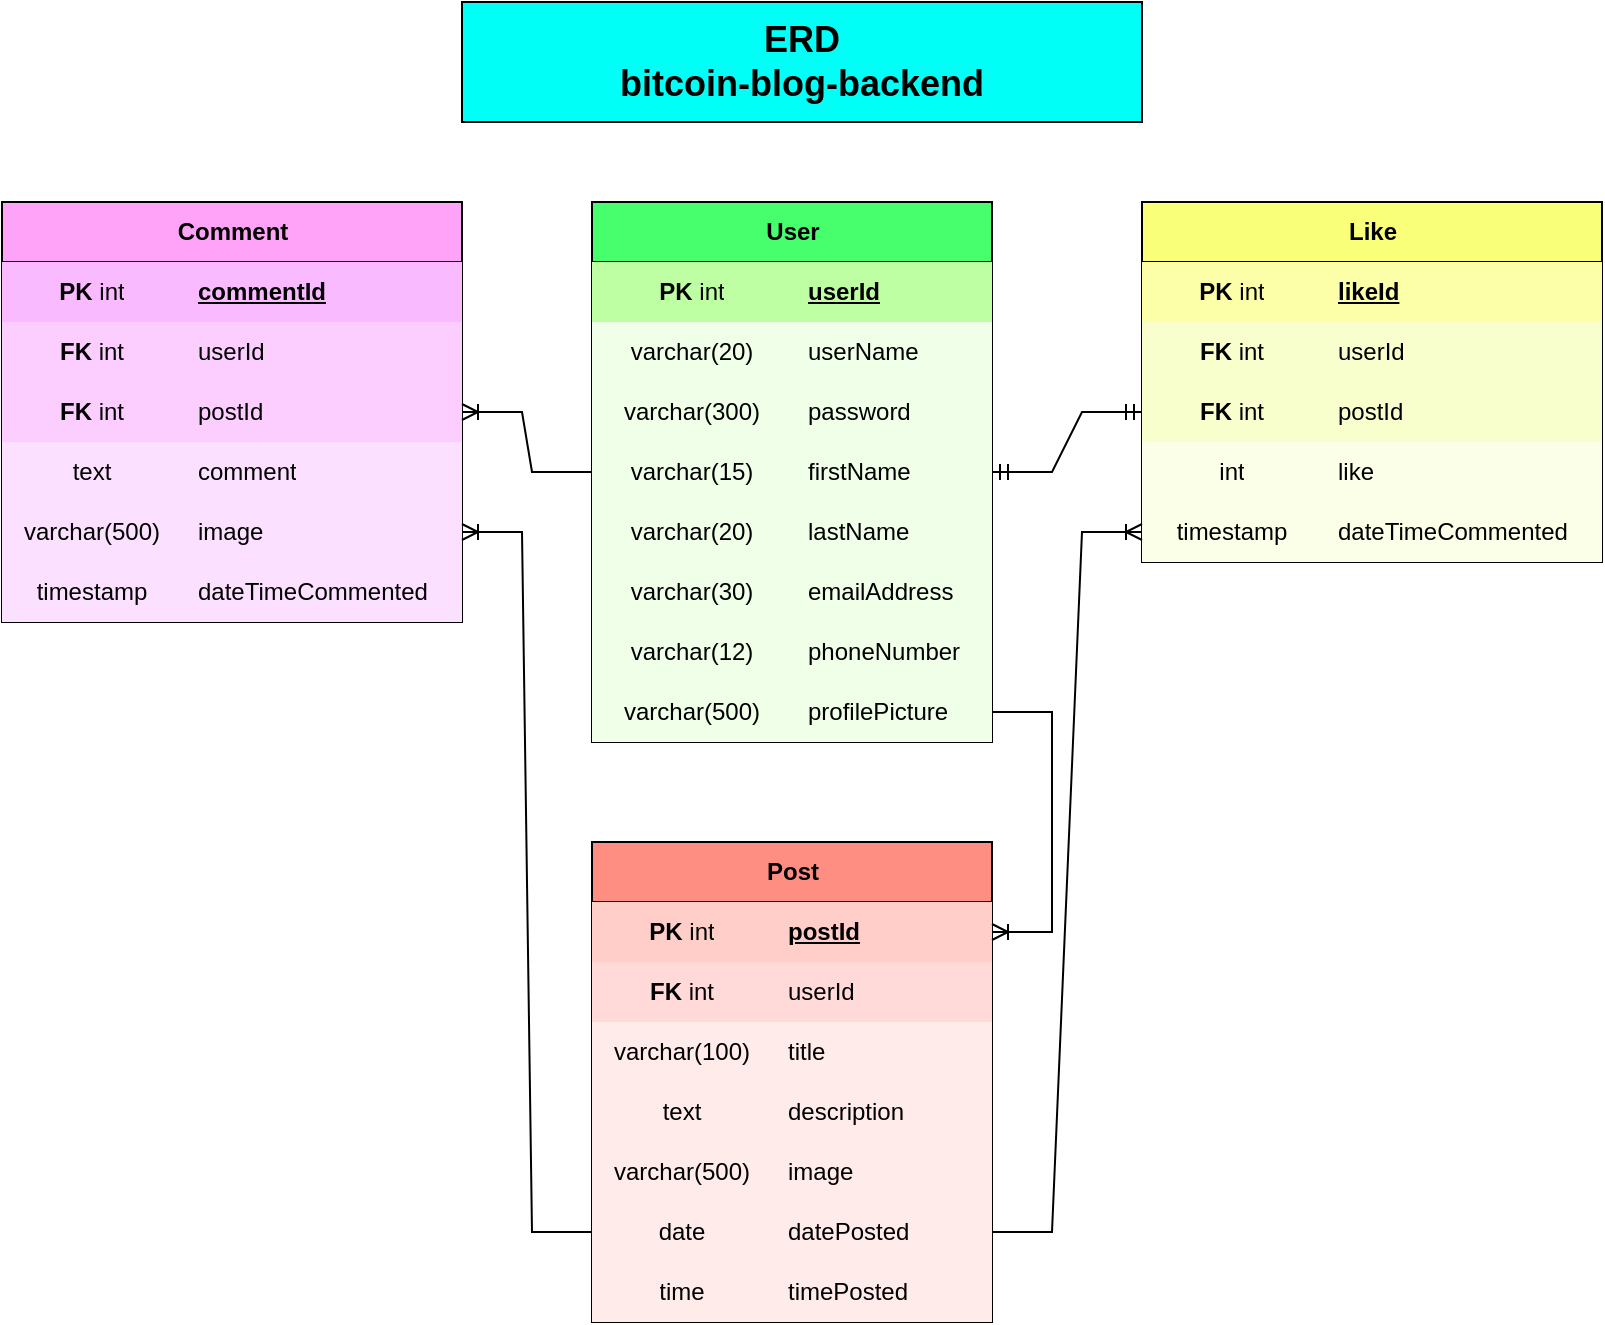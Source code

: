 <mxfile version="26.1.1">
  <diagram id="R2lEEEUBdFMjLlhIrx00" name="Page-1">
    <mxGraphModel dx="833" dy="737" grid="1" gridSize="10" guides="1" tooltips="1" connect="1" arrows="1" fold="1" page="1" pageScale="1" pageWidth="850" pageHeight="1100" math="0" shadow="0" extFonts="Permanent Marker^https://fonts.googleapis.com/css?family=Permanent+Marker">
      <root>
        <mxCell id="0" />
        <mxCell id="1" parent="0" />
        <mxCell id="0FJh0qHWnzYNmRR6BSoP-11" value="User" style="shape=table;startSize=30;container=1;collapsible=1;childLayout=tableLayout;fixedRows=1;rowLines=0;fontStyle=1;align=center;resizeLast=1;html=1;fillColor=#47FF6C;" vertex="1" parent="1">
          <mxGeometry x="320" y="130" width="200" height="270" as="geometry" />
        </mxCell>
        <mxCell id="0FJh0qHWnzYNmRR6BSoP-12" value="" style="shape=tableRow;horizontal=0;startSize=0;swimlaneHead=0;swimlaneBody=0;fillColor=none;collapsible=0;dropTarget=0;points=[[0,0.5],[1,0.5]];portConstraint=eastwest;top=0;left=0;right=0;bottom=1;" vertex="1" parent="0FJh0qHWnzYNmRR6BSoP-11">
          <mxGeometry y="30" width="200" height="30" as="geometry" />
        </mxCell>
        <mxCell id="0FJh0qHWnzYNmRR6BSoP-13" value="PK &lt;span style=&quot;font-weight: normal;&quot;&gt;int&lt;/span&gt;" style="shape=partialRectangle;connectable=0;fillColor=#BEFFA3;top=0;left=0;bottom=0;right=0;fontStyle=1;overflow=hidden;whiteSpace=wrap;html=1;" vertex="1" parent="0FJh0qHWnzYNmRR6BSoP-12">
          <mxGeometry width="100" height="30" as="geometry">
            <mxRectangle width="100" height="30" as="alternateBounds" />
          </mxGeometry>
        </mxCell>
        <mxCell id="0FJh0qHWnzYNmRR6BSoP-14" value="userId" style="shape=partialRectangle;connectable=0;fillColor=#BEFFA3;top=0;left=0;bottom=0;right=0;align=left;spacingLeft=6;fontStyle=5;overflow=hidden;whiteSpace=wrap;html=1;" vertex="1" parent="0FJh0qHWnzYNmRR6BSoP-12">
          <mxGeometry x="100" width="100" height="30" as="geometry">
            <mxRectangle width="100" height="30" as="alternateBounds" />
          </mxGeometry>
        </mxCell>
        <mxCell id="0FJh0qHWnzYNmRR6BSoP-15" value="" style="shape=tableRow;horizontal=0;startSize=0;swimlaneHead=0;swimlaneBody=0;fillColor=none;collapsible=0;dropTarget=0;points=[[0,0.5],[1,0.5]];portConstraint=eastwest;top=0;left=0;right=0;bottom=0;" vertex="1" parent="0FJh0qHWnzYNmRR6BSoP-11">
          <mxGeometry y="60" width="200" height="30" as="geometry" />
        </mxCell>
        <mxCell id="0FJh0qHWnzYNmRR6BSoP-16" value="varchar(20)" style="shape=partialRectangle;connectable=0;fillColor=#F0FFE8;top=0;left=0;bottom=0;right=0;editable=1;overflow=hidden;whiteSpace=wrap;html=1;" vertex="1" parent="0FJh0qHWnzYNmRR6BSoP-15">
          <mxGeometry width="100" height="30" as="geometry">
            <mxRectangle width="100" height="30" as="alternateBounds" />
          </mxGeometry>
        </mxCell>
        <mxCell id="0FJh0qHWnzYNmRR6BSoP-17" value="userName" style="shape=partialRectangle;connectable=0;fillColor=#F0FFE8;top=0;left=0;bottom=0;right=0;align=left;spacingLeft=6;overflow=hidden;whiteSpace=wrap;html=1;" vertex="1" parent="0FJh0qHWnzYNmRR6BSoP-15">
          <mxGeometry x="100" width="100" height="30" as="geometry">
            <mxRectangle width="100" height="30" as="alternateBounds" />
          </mxGeometry>
        </mxCell>
        <mxCell id="0FJh0qHWnzYNmRR6BSoP-18" value="" style="shape=tableRow;horizontal=0;startSize=0;swimlaneHead=0;swimlaneBody=0;fillColor=none;collapsible=0;dropTarget=0;points=[[0,0.5],[1,0.5]];portConstraint=eastwest;top=0;left=0;right=0;bottom=0;" vertex="1" parent="0FJh0qHWnzYNmRR6BSoP-11">
          <mxGeometry y="90" width="200" height="30" as="geometry" />
        </mxCell>
        <mxCell id="0FJh0qHWnzYNmRR6BSoP-19" value="varchar(300)" style="shape=partialRectangle;connectable=0;fillColor=#F0FFE8;top=0;left=0;bottom=0;right=0;editable=1;overflow=hidden;whiteSpace=wrap;html=1;" vertex="1" parent="0FJh0qHWnzYNmRR6BSoP-18">
          <mxGeometry width="100" height="30" as="geometry">
            <mxRectangle width="100" height="30" as="alternateBounds" />
          </mxGeometry>
        </mxCell>
        <mxCell id="0FJh0qHWnzYNmRR6BSoP-20" value="password" style="shape=partialRectangle;connectable=0;fillColor=#F0FFE8;top=0;left=0;bottom=0;right=0;align=left;spacingLeft=6;overflow=hidden;whiteSpace=wrap;html=1;" vertex="1" parent="0FJh0qHWnzYNmRR6BSoP-18">
          <mxGeometry x="100" width="100" height="30" as="geometry">
            <mxRectangle width="100" height="30" as="alternateBounds" />
          </mxGeometry>
        </mxCell>
        <mxCell id="0FJh0qHWnzYNmRR6BSoP-21" value="" style="shape=tableRow;horizontal=0;startSize=0;swimlaneHead=0;swimlaneBody=0;fillColor=none;collapsible=0;dropTarget=0;points=[[0,0.5],[1,0.5]];portConstraint=eastwest;top=0;left=0;right=0;bottom=0;" vertex="1" parent="0FJh0qHWnzYNmRR6BSoP-11">
          <mxGeometry y="120" width="200" height="30" as="geometry" />
        </mxCell>
        <mxCell id="0FJh0qHWnzYNmRR6BSoP-22" value="varchar(15)" style="shape=partialRectangle;connectable=0;fillColor=#F0FFE8;top=0;left=0;bottom=0;right=0;editable=1;overflow=hidden;whiteSpace=wrap;html=1;" vertex="1" parent="0FJh0qHWnzYNmRR6BSoP-21">
          <mxGeometry width="100" height="30" as="geometry">
            <mxRectangle width="100" height="30" as="alternateBounds" />
          </mxGeometry>
        </mxCell>
        <mxCell id="0FJh0qHWnzYNmRR6BSoP-23" value="firstName" style="shape=partialRectangle;connectable=0;fillColor=#F0FFE8;top=0;left=0;bottom=0;right=0;align=left;spacingLeft=6;overflow=hidden;whiteSpace=wrap;html=1;" vertex="1" parent="0FJh0qHWnzYNmRR6BSoP-21">
          <mxGeometry x="100" width="100" height="30" as="geometry">
            <mxRectangle width="100" height="30" as="alternateBounds" />
          </mxGeometry>
        </mxCell>
        <mxCell id="0FJh0qHWnzYNmRR6BSoP-25" value="" style="shape=tableRow;horizontal=0;startSize=0;swimlaneHead=0;swimlaneBody=0;fillColor=none;collapsible=0;dropTarget=0;points=[[0,0.5],[1,0.5]];portConstraint=eastwest;top=0;left=0;right=0;bottom=0;" vertex="1" parent="0FJh0qHWnzYNmRR6BSoP-11">
          <mxGeometry y="150" width="200" height="30" as="geometry" />
        </mxCell>
        <mxCell id="0FJh0qHWnzYNmRR6BSoP-26" value="varchar(20)" style="shape=partialRectangle;connectable=0;fillColor=#F0FFE8;top=0;left=0;bottom=0;right=0;editable=1;overflow=hidden;whiteSpace=wrap;html=1;" vertex="1" parent="0FJh0qHWnzYNmRR6BSoP-25">
          <mxGeometry width="100" height="30" as="geometry">
            <mxRectangle width="100" height="30" as="alternateBounds" />
          </mxGeometry>
        </mxCell>
        <mxCell id="0FJh0qHWnzYNmRR6BSoP-27" value="lastName" style="shape=partialRectangle;connectable=0;fillColor=#F0FFE8;top=0;left=0;bottom=0;right=0;align=left;spacingLeft=6;overflow=hidden;whiteSpace=wrap;html=1;" vertex="1" parent="0FJh0qHWnzYNmRR6BSoP-25">
          <mxGeometry x="100" width="100" height="30" as="geometry">
            <mxRectangle width="100" height="30" as="alternateBounds" />
          </mxGeometry>
        </mxCell>
        <mxCell id="0FJh0qHWnzYNmRR6BSoP-28" value="" style="shape=tableRow;horizontal=0;startSize=0;swimlaneHead=0;swimlaneBody=0;fillColor=none;collapsible=0;dropTarget=0;points=[[0,0.5],[1,0.5]];portConstraint=eastwest;top=0;left=0;right=0;bottom=0;" vertex="1" parent="0FJh0qHWnzYNmRR6BSoP-11">
          <mxGeometry y="180" width="200" height="30" as="geometry" />
        </mxCell>
        <mxCell id="0FJh0qHWnzYNmRR6BSoP-29" value="varchar(30)" style="shape=partialRectangle;connectable=0;fillColor=#F0FFE8;top=0;left=0;bottom=0;right=0;editable=1;overflow=hidden;whiteSpace=wrap;html=1;" vertex="1" parent="0FJh0qHWnzYNmRR6BSoP-28">
          <mxGeometry width="100" height="30" as="geometry">
            <mxRectangle width="100" height="30" as="alternateBounds" />
          </mxGeometry>
        </mxCell>
        <mxCell id="0FJh0qHWnzYNmRR6BSoP-30" value="emailAddress" style="shape=partialRectangle;connectable=0;fillColor=#F0FFE8;top=0;left=0;bottom=0;right=0;align=left;spacingLeft=6;overflow=hidden;whiteSpace=wrap;html=1;" vertex="1" parent="0FJh0qHWnzYNmRR6BSoP-28">
          <mxGeometry x="100" width="100" height="30" as="geometry">
            <mxRectangle width="100" height="30" as="alternateBounds" />
          </mxGeometry>
        </mxCell>
        <mxCell id="0FJh0qHWnzYNmRR6BSoP-31" value="" style="shape=tableRow;horizontal=0;startSize=0;swimlaneHead=0;swimlaneBody=0;fillColor=none;collapsible=0;dropTarget=0;points=[[0,0.5],[1,0.5]];portConstraint=eastwest;top=0;left=0;right=0;bottom=0;" vertex="1" parent="0FJh0qHWnzYNmRR6BSoP-11">
          <mxGeometry y="210" width="200" height="30" as="geometry" />
        </mxCell>
        <mxCell id="0FJh0qHWnzYNmRR6BSoP-32" value="varchar(12)" style="shape=partialRectangle;connectable=0;fillColor=#F0FFE8;top=0;left=0;bottom=0;right=0;editable=1;overflow=hidden;whiteSpace=wrap;html=1;" vertex="1" parent="0FJh0qHWnzYNmRR6BSoP-31">
          <mxGeometry width="100" height="30" as="geometry">
            <mxRectangle width="100" height="30" as="alternateBounds" />
          </mxGeometry>
        </mxCell>
        <mxCell id="0FJh0qHWnzYNmRR6BSoP-33" value="phoneNumber" style="shape=partialRectangle;connectable=0;fillColor=#F0FFE8;top=0;left=0;bottom=0;right=0;align=left;spacingLeft=6;overflow=hidden;whiteSpace=wrap;html=1;" vertex="1" parent="0FJh0qHWnzYNmRR6BSoP-31">
          <mxGeometry x="100" width="100" height="30" as="geometry">
            <mxRectangle width="100" height="30" as="alternateBounds" />
          </mxGeometry>
        </mxCell>
        <mxCell id="0FJh0qHWnzYNmRR6BSoP-34" value="" style="shape=tableRow;horizontal=0;startSize=0;swimlaneHead=0;swimlaneBody=0;fillColor=none;collapsible=0;dropTarget=0;points=[[0,0.5],[1,0.5]];portConstraint=eastwest;top=0;left=0;right=0;bottom=0;" vertex="1" parent="0FJh0qHWnzYNmRR6BSoP-11">
          <mxGeometry y="240" width="200" height="30" as="geometry" />
        </mxCell>
        <mxCell id="0FJh0qHWnzYNmRR6BSoP-35" value="varchar(500)" style="shape=partialRectangle;connectable=0;fillColor=#F0FFE8;top=0;left=0;bottom=0;right=0;editable=1;overflow=hidden;whiteSpace=wrap;html=1;" vertex="1" parent="0FJh0qHWnzYNmRR6BSoP-34">
          <mxGeometry width="100" height="30" as="geometry">
            <mxRectangle width="100" height="30" as="alternateBounds" />
          </mxGeometry>
        </mxCell>
        <mxCell id="0FJh0qHWnzYNmRR6BSoP-36" value="profilePicture" style="shape=partialRectangle;connectable=0;fillColor=#F0FFE8;top=0;left=0;bottom=0;right=0;align=left;spacingLeft=6;overflow=hidden;whiteSpace=wrap;html=1;" vertex="1" parent="0FJh0qHWnzYNmRR6BSoP-34">
          <mxGeometry x="100" width="100" height="30" as="geometry">
            <mxRectangle width="100" height="30" as="alternateBounds" />
          </mxGeometry>
        </mxCell>
        <mxCell id="0FJh0qHWnzYNmRR6BSoP-37" value="Post" style="shape=table;startSize=30;container=1;collapsible=1;childLayout=tableLayout;fixedRows=1;rowLines=0;fontStyle=1;align=center;resizeLast=1;html=1;fillColor=#FF8E82;" vertex="1" parent="1">
          <mxGeometry x="320" y="450" width="200" height="240" as="geometry" />
        </mxCell>
        <mxCell id="0FJh0qHWnzYNmRR6BSoP-38" value="" style="shape=tableRow;horizontal=0;startSize=0;swimlaneHead=0;swimlaneBody=0;fillColor=none;collapsible=0;dropTarget=0;points=[[0,0.5],[1,0.5]];portConstraint=eastwest;top=0;left=0;right=0;bottom=1;" vertex="1" parent="0FJh0qHWnzYNmRR6BSoP-37">
          <mxGeometry y="30" width="200" height="30" as="geometry" />
        </mxCell>
        <mxCell id="0FJh0qHWnzYNmRR6BSoP-39" value="PK &lt;span style=&quot;font-weight: normal;&quot;&gt;int&lt;/span&gt;" style="shape=partialRectangle;connectable=0;fillColor=#FFCEC9;top=0;left=0;bottom=0;right=0;fontStyle=1;overflow=hidden;whiteSpace=wrap;html=1;" vertex="1" parent="0FJh0qHWnzYNmRR6BSoP-38">
          <mxGeometry width="90" height="30" as="geometry">
            <mxRectangle width="90" height="30" as="alternateBounds" />
          </mxGeometry>
        </mxCell>
        <mxCell id="0FJh0qHWnzYNmRR6BSoP-40" value="postId" style="shape=partialRectangle;connectable=0;fillColor=#FFCEC9;top=0;left=0;bottom=0;right=0;align=left;spacingLeft=6;fontStyle=5;overflow=hidden;whiteSpace=wrap;html=1;" vertex="1" parent="0FJh0qHWnzYNmRR6BSoP-38">
          <mxGeometry x="90" width="110" height="30" as="geometry">
            <mxRectangle width="110" height="30" as="alternateBounds" />
          </mxGeometry>
        </mxCell>
        <mxCell id="0FJh0qHWnzYNmRR6BSoP-41" value="" style="shape=tableRow;horizontal=0;startSize=0;swimlaneHead=0;swimlaneBody=0;fillColor=none;collapsible=0;dropTarget=0;points=[[0,0.5],[1,0.5]];portConstraint=eastwest;top=0;left=0;right=0;bottom=0;" vertex="1" parent="0FJh0qHWnzYNmRR6BSoP-37">
          <mxGeometry y="60" width="200" height="30" as="geometry" />
        </mxCell>
        <mxCell id="0FJh0qHWnzYNmRR6BSoP-42" value="&lt;b&gt;FK&lt;/b&gt; int" style="shape=partialRectangle;connectable=0;fillColor=#FFDAD8;top=0;left=0;bottom=0;right=0;editable=1;overflow=hidden;whiteSpace=wrap;html=1;" vertex="1" parent="0FJh0qHWnzYNmRR6BSoP-41">
          <mxGeometry width="90" height="30" as="geometry">
            <mxRectangle width="90" height="30" as="alternateBounds" />
          </mxGeometry>
        </mxCell>
        <mxCell id="0FJh0qHWnzYNmRR6BSoP-43" value="userId" style="shape=partialRectangle;connectable=0;fillColor=#FFDAD8;top=0;left=0;bottom=0;right=0;align=left;spacingLeft=6;overflow=hidden;whiteSpace=wrap;html=1;" vertex="1" parent="0FJh0qHWnzYNmRR6BSoP-41">
          <mxGeometry x="90" width="110" height="30" as="geometry">
            <mxRectangle width="110" height="30" as="alternateBounds" />
          </mxGeometry>
        </mxCell>
        <mxCell id="0FJh0qHWnzYNmRR6BSoP-44" value="" style="shape=tableRow;horizontal=0;startSize=0;swimlaneHead=0;swimlaneBody=0;fillColor=none;collapsible=0;dropTarget=0;points=[[0,0.5],[1,0.5]];portConstraint=eastwest;top=0;left=0;right=0;bottom=0;" vertex="1" parent="0FJh0qHWnzYNmRR6BSoP-37">
          <mxGeometry y="90" width="200" height="30" as="geometry" />
        </mxCell>
        <mxCell id="0FJh0qHWnzYNmRR6BSoP-45" value="varchar(100)" style="shape=partialRectangle;connectable=0;fillColor=#FFEBEA;top=0;left=0;bottom=0;right=0;editable=1;overflow=hidden;whiteSpace=wrap;html=1;" vertex="1" parent="0FJh0qHWnzYNmRR6BSoP-44">
          <mxGeometry width="90" height="30" as="geometry">
            <mxRectangle width="90" height="30" as="alternateBounds" />
          </mxGeometry>
        </mxCell>
        <mxCell id="0FJh0qHWnzYNmRR6BSoP-46" value="title" style="shape=partialRectangle;connectable=0;fillColor=#FFEBEA;top=0;left=0;bottom=0;right=0;align=left;spacingLeft=6;overflow=hidden;whiteSpace=wrap;html=1;" vertex="1" parent="0FJh0qHWnzYNmRR6BSoP-44">
          <mxGeometry x="90" width="110" height="30" as="geometry">
            <mxRectangle width="110" height="30" as="alternateBounds" />
          </mxGeometry>
        </mxCell>
        <mxCell id="0FJh0qHWnzYNmRR6BSoP-47" value="" style="shape=tableRow;horizontal=0;startSize=0;swimlaneHead=0;swimlaneBody=0;fillColor=none;collapsible=0;dropTarget=0;points=[[0,0.5],[1,0.5]];portConstraint=eastwest;top=0;left=0;right=0;bottom=0;" vertex="1" parent="0FJh0qHWnzYNmRR6BSoP-37">
          <mxGeometry y="120" width="200" height="30" as="geometry" />
        </mxCell>
        <mxCell id="0FJh0qHWnzYNmRR6BSoP-48" value="text" style="shape=partialRectangle;connectable=0;fillColor=#FFEBEA;top=0;left=0;bottom=0;right=0;editable=1;overflow=hidden;whiteSpace=wrap;html=1;" vertex="1" parent="0FJh0qHWnzYNmRR6BSoP-47">
          <mxGeometry width="90" height="30" as="geometry">
            <mxRectangle width="90" height="30" as="alternateBounds" />
          </mxGeometry>
        </mxCell>
        <mxCell id="0FJh0qHWnzYNmRR6BSoP-49" value="description" style="shape=partialRectangle;connectable=0;fillColor=#FFEBEA;top=0;left=0;bottom=0;right=0;align=left;spacingLeft=6;overflow=hidden;whiteSpace=wrap;html=1;" vertex="1" parent="0FJh0qHWnzYNmRR6BSoP-47">
          <mxGeometry x="90" width="110" height="30" as="geometry">
            <mxRectangle width="110" height="30" as="alternateBounds" />
          </mxGeometry>
        </mxCell>
        <mxCell id="0FJh0qHWnzYNmRR6BSoP-50" value="" style="shape=tableRow;horizontal=0;startSize=0;swimlaneHead=0;swimlaneBody=0;fillColor=none;collapsible=0;dropTarget=0;points=[[0,0.5],[1,0.5]];portConstraint=eastwest;top=0;left=0;right=0;bottom=0;" vertex="1" parent="0FJh0qHWnzYNmRR6BSoP-37">
          <mxGeometry y="150" width="200" height="30" as="geometry" />
        </mxCell>
        <mxCell id="0FJh0qHWnzYNmRR6BSoP-51" value="varchar(500)" style="shape=partialRectangle;connectable=0;fillColor=#FFEBEA;top=0;left=0;bottom=0;right=0;editable=1;overflow=hidden;whiteSpace=wrap;html=1;" vertex="1" parent="0FJh0qHWnzYNmRR6BSoP-50">
          <mxGeometry width="90" height="30" as="geometry">
            <mxRectangle width="90" height="30" as="alternateBounds" />
          </mxGeometry>
        </mxCell>
        <mxCell id="0FJh0qHWnzYNmRR6BSoP-52" value="image" style="shape=partialRectangle;connectable=0;fillColor=#FFEBEA;top=0;left=0;bottom=0;right=0;align=left;spacingLeft=6;overflow=hidden;whiteSpace=wrap;html=1;" vertex="1" parent="0FJh0qHWnzYNmRR6BSoP-50">
          <mxGeometry x="90" width="110" height="30" as="geometry">
            <mxRectangle width="110" height="30" as="alternateBounds" />
          </mxGeometry>
        </mxCell>
        <mxCell id="0FJh0qHWnzYNmRR6BSoP-53" value="" style="shape=tableRow;horizontal=0;startSize=0;swimlaneHead=0;swimlaneBody=0;fillColor=none;collapsible=0;dropTarget=0;points=[[0,0.5],[1,0.5]];portConstraint=eastwest;top=0;left=0;right=0;bottom=0;" vertex="1" parent="0FJh0qHWnzYNmRR6BSoP-37">
          <mxGeometry y="180" width="200" height="30" as="geometry" />
        </mxCell>
        <mxCell id="0FJh0qHWnzYNmRR6BSoP-54" value="date" style="shape=partialRectangle;connectable=0;fillColor=#FFEBEA;top=0;left=0;bottom=0;right=0;editable=1;overflow=hidden;whiteSpace=wrap;html=1;" vertex="1" parent="0FJh0qHWnzYNmRR6BSoP-53">
          <mxGeometry width="90" height="30" as="geometry">
            <mxRectangle width="90" height="30" as="alternateBounds" />
          </mxGeometry>
        </mxCell>
        <mxCell id="0FJh0qHWnzYNmRR6BSoP-55" value="datePosted" style="shape=partialRectangle;connectable=0;fillColor=#FFEBEA;top=0;left=0;bottom=0;right=0;align=left;spacingLeft=6;overflow=hidden;whiteSpace=wrap;html=1;" vertex="1" parent="0FJh0qHWnzYNmRR6BSoP-53">
          <mxGeometry x="90" width="110" height="30" as="geometry">
            <mxRectangle width="110" height="30" as="alternateBounds" />
          </mxGeometry>
        </mxCell>
        <mxCell id="0FJh0qHWnzYNmRR6BSoP-56" value="" style="shape=tableRow;horizontal=0;startSize=0;swimlaneHead=0;swimlaneBody=0;fillColor=none;collapsible=0;dropTarget=0;points=[[0,0.5],[1,0.5]];portConstraint=eastwest;top=0;left=0;right=0;bottom=0;" vertex="1" parent="0FJh0qHWnzYNmRR6BSoP-37">
          <mxGeometry y="210" width="200" height="30" as="geometry" />
        </mxCell>
        <mxCell id="0FJh0qHWnzYNmRR6BSoP-57" value="time" style="shape=partialRectangle;connectable=0;fillColor=#FFEBEA;top=0;left=0;bottom=0;right=0;editable=1;overflow=hidden;whiteSpace=wrap;html=1;" vertex="1" parent="0FJh0qHWnzYNmRR6BSoP-56">
          <mxGeometry width="90" height="30" as="geometry">
            <mxRectangle width="90" height="30" as="alternateBounds" />
          </mxGeometry>
        </mxCell>
        <mxCell id="0FJh0qHWnzYNmRR6BSoP-58" value="timePosted" style="shape=partialRectangle;connectable=0;fillColor=#FFEBEA;top=0;left=0;bottom=0;right=0;align=left;spacingLeft=6;overflow=hidden;whiteSpace=wrap;html=1;" vertex="1" parent="0FJh0qHWnzYNmRR6BSoP-56">
          <mxGeometry x="90" width="110" height="30" as="geometry">
            <mxRectangle width="110" height="30" as="alternateBounds" />
          </mxGeometry>
        </mxCell>
        <mxCell id="0FJh0qHWnzYNmRR6BSoP-62" value="Comment" style="shape=table;startSize=30;container=1;collapsible=1;childLayout=tableLayout;fixedRows=1;rowLines=0;fontStyle=1;align=center;resizeLast=1;html=1;fillColor=#FFA3F8;" vertex="1" parent="1">
          <mxGeometry x="25" y="130" width="230" height="210" as="geometry" />
        </mxCell>
        <mxCell id="0FJh0qHWnzYNmRR6BSoP-63" value="" style="shape=tableRow;horizontal=0;startSize=0;swimlaneHead=0;swimlaneBody=0;fillColor=none;collapsible=0;dropTarget=0;points=[[0,0.5],[1,0.5]];portConstraint=eastwest;top=0;left=0;right=0;bottom=1;" vertex="1" parent="0FJh0qHWnzYNmRR6BSoP-62">
          <mxGeometry y="30" width="230" height="30" as="geometry" />
        </mxCell>
        <mxCell id="0FJh0qHWnzYNmRR6BSoP-64" value="PK &lt;span style=&quot;font-weight: normal;&quot;&gt;int&lt;/span&gt;" style="shape=partialRectangle;connectable=0;fillColor=#FABAFF;top=0;left=0;bottom=0;right=0;fontStyle=1;overflow=hidden;whiteSpace=wrap;html=1;" vertex="1" parent="0FJh0qHWnzYNmRR6BSoP-63">
          <mxGeometry width="90" height="30" as="geometry">
            <mxRectangle width="90" height="30" as="alternateBounds" />
          </mxGeometry>
        </mxCell>
        <mxCell id="0FJh0qHWnzYNmRR6BSoP-65" value="commentId" style="shape=partialRectangle;connectable=0;fillColor=#FABAFF;top=0;left=0;bottom=0;right=0;align=left;spacingLeft=6;fontStyle=5;overflow=hidden;whiteSpace=wrap;html=1;" vertex="1" parent="0FJh0qHWnzYNmRR6BSoP-63">
          <mxGeometry x="90" width="140" height="30" as="geometry">
            <mxRectangle width="140" height="30" as="alternateBounds" />
          </mxGeometry>
        </mxCell>
        <mxCell id="0FJh0qHWnzYNmRR6BSoP-66" value="" style="shape=tableRow;horizontal=0;startSize=0;swimlaneHead=0;swimlaneBody=0;fillColor=none;collapsible=0;dropTarget=0;points=[[0,0.5],[1,0.5]];portConstraint=eastwest;top=0;left=0;right=0;bottom=0;" vertex="1" parent="0FJh0qHWnzYNmRR6BSoP-62">
          <mxGeometry y="60" width="230" height="30" as="geometry" />
        </mxCell>
        <mxCell id="0FJh0qHWnzYNmRR6BSoP-67" value="&lt;b&gt;FK&lt;/b&gt; int" style="shape=partialRectangle;connectable=0;fillColor=#FBCEFF;top=0;left=0;bottom=0;right=0;editable=1;overflow=hidden;whiteSpace=wrap;html=1;" vertex="1" parent="0FJh0qHWnzYNmRR6BSoP-66">
          <mxGeometry width="90" height="30" as="geometry">
            <mxRectangle width="90" height="30" as="alternateBounds" />
          </mxGeometry>
        </mxCell>
        <mxCell id="0FJh0qHWnzYNmRR6BSoP-68" value="userId" style="shape=partialRectangle;connectable=0;fillColor=#FBCEFF;top=0;left=0;bottom=0;right=0;align=left;spacingLeft=6;overflow=hidden;whiteSpace=wrap;html=1;" vertex="1" parent="0FJh0qHWnzYNmRR6BSoP-66">
          <mxGeometry x="90" width="140" height="30" as="geometry">
            <mxRectangle width="140" height="30" as="alternateBounds" />
          </mxGeometry>
        </mxCell>
        <mxCell id="0FJh0qHWnzYNmRR6BSoP-69" value="" style="shape=tableRow;horizontal=0;startSize=0;swimlaneHead=0;swimlaneBody=0;fillColor=none;collapsible=0;dropTarget=0;points=[[0,0.5],[1,0.5]];portConstraint=eastwest;top=0;left=0;right=0;bottom=0;" vertex="1" parent="0FJh0qHWnzYNmRR6BSoP-62">
          <mxGeometry y="90" width="230" height="30" as="geometry" />
        </mxCell>
        <mxCell id="0FJh0qHWnzYNmRR6BSoP-70" value="&lt;b&gt;FK&lt;/b&gt; int" style="shape=partialRectangle;connectable=0;fillColor=#FBCEFF;top=0;left=0;bottom=0;right=0;editable=1;overflow=hidden;whiteSpace=wrap;html=1;" vertex="1" parent="0FJh0qHWnzYNmRR6BSoP-69">
          <mxGeometry width="90" height="30" as="geometry">
            <mxRectangle width="90" height="30" as="alternateBounds" />
          </mxGeometry>
        </mxCell>
        <mxCell id="0FJh0qHWnzYNmRR6BSoP-71" value="postId" style="shape=partialRectangle;connectable=0;fillColor=#FBCEFF;top=0;left=0;bottom=0;right=0;align=left;spacingLeft=6;overflow=hidden;whiteSpace=wrap;html=1;" vertex="1" parent="0FJh0qHWnzYNmRR6BSoP-69">
          <mxGeometry x="90" width="140" height="30" as="geometry">
            <mxRectangle width="140" height="30" as="alternateBounds" />
          </mxGeometry>
        </mxCell>
        <mxCell id="0FJh0qHWnzYNmRR6BSoP-72" value="" style="shape=tableRow;horizontal=0;startSize=0;swimlaneHead=0;swimlaneBody=0;fillColor=none;collapsible=0;dropTarget=0;points=[[0,0.5],[1,0.5]];portConstraint=eastwest;top=0;left=0;right=0;bottom=0;" vertex="1" parent="0FJh0qHWnzYNmRR6BSoP-62">
          <mxGeometry y="120" width="230" height="30" as="geometry" />
        </mxCell>
        <mxCell id="0FJh0qHWnzYNmRR6BSoP-73" value="text" style="shape=partialRectangle;connectable=0;fillColor=#FCE0FF;top=0;left=0;bottom=0;right=0;editable=1;overflow=hidden;whiteSpace=wrap;html=1;" vertex="1" parent="0FJh0qHWnzYNmRR6BSoP-72">
          <mxGeometry width="90" height="30" as="geometry">
            <mxRectangle width="90" height="30" as="alternateBounds" />
          </mxGeometry>
        </mxCell>
        <mxCell id="0FJh0qHWnzYNmRR6BSoP-74" value="comment" style="shape=partialRectangle;connectable=0;fillColor=#FCE0FF;top=0;left=0;bottom=0;right=0;align=left;spacingLeft=6;overflow=hidden;whiteSpace=wrap;html=1;" vertex="1" parent="0FJh0qHWnzYNmRR6BSoP-72">
          <mxGeometry x="90" width="140" height="30" as="geometry">
            <mxRectangle width="140" height="30" as="alternateBounds" />
          </mxGeometry>
        </mxCell>
        <mxCell id="0FJh0qHWnzYNmRR6BSoP-75" value="" style="shape=tableRow;horizontal=0;startSize=0;swimlaneHead=0;swimlaneBody=0;fillColor=none;collapsible=0;dropTarget=0;points=[[0,0.5],[1,0.5]];portConstraint=eastwest;top=0;left=0;right=0;bottom=0;" vertex="1" parent="0FJh0qHWnzYNmRR6BSoP-62">
          <mxGeometry y="150" width="230" height="30" as="geometry" />
        </mxCell>
        <mxCell id="0FJh0qHWnzYNmRR6BSoP-76" value="varchar(500)" style="shape=partialRectangle;connectable=0;fillColor=#FCE0FF;top=0;left=0;bottom=0;right=0;editable=1;overflow=hidden;whiteSpace=wrap;html=1;" vertex="1" parent="0FJh0qHWnzYNmRR6BSoP-75">
          <mxGeometry width="90" height="30" as="geometry">
            <mxRectangle width="90" height="30" as="alternateBounds" />
          </mxGeometry>
        </mxCell>
        <mxCell id="0FJh0qHWnzYNmRR6BSoP-77" value="image" style="shape=partialRectangle;connectable=0;fillColor=#FCE0FF;top=0;left=0;bottom=0;right=0;align=left;spacingLeft=6;overflow=hidden;whiteSpace=wrap;html=1;" vertex="1" parent="0FJh0qHWnzYNmRR6BSoP-75">
          <mxGeometry x="90" width="140" height="30" as="geometry">
            <mxRectangle width="140" height="30" as="alternateBounds" />
          </mxGeometry>
        </mxCell>
        <mxCell id="0FJh0qHWnzYNmRR6BSoP-78" value="" style="shape=tableRow;horizontal=0;startSize=0;swimlaneHead=0;swimlaneBody=0;fillColor=none;collapsible=0;dropTarget=0;points=[[0,0.5],[1,0.5]];portConstraint=eastwest;top=0;left=0;right=0;bottom=0;" vertex="1" parent="0FJh0qHWnzYNmRR6BSoP-62">
          <mxGeometry y="180" width="230" height="30" as="geometry" />
        </mxCell>
        <mxCell id="0FJh0qHWnzYNmRR6BSoP-79" value="timestamp" style="shape=partialRectangle;connectable=0;fillColor=#FCE0FF;top=0;left=0;bottom=0;right=0;editable=1;overflow=hidden;whiteSpace=wrap;html=1;" vertex="1" parent="0FJh0qHWnzYNmRR6BSoP-78">
          <mxGeometry width="90" height="30" as="geometry">
            <mxRectangle width="90" height="30" as="alternateBounds" />
          </mxGeometry>
        </mxCell>
        <mxCell id="0FJh0qHWnzYNmRR6BSoP-80" value="dateTimeCommented" style="shape=partialRectangle;connectable=0;fillColor=#FCE0FF;top=0;left=0;bottom=0;right=0;align=left;spacingLeft=6;overflow=hidden;whiteSpace=wrap;html=1;" vertex="1" parent="0FJh0qHWnzYNmRR6BSoP-78">
          <mxGeometry x="90" width="140" height="30" as="geometry">
            <mxRectangle width="140" height="30" as="alternateBounds" />
          </mxGeometry>
        </mxCell>
        <mxCell id="0FJh0qHWnzYNmRR6BSoP-84" value="Like" style="shape=table;startSize=30;container=1;collapsible=1;childLayout=tableLayout;fixedRows=1;rowLines=0;fontStyle=1;align=center;resizeLast=1;html=1;fillColor=#FAFF7A;" vertex="1" parent="1">
          <mxGeometry x="595" y="130" width="230" height="180" as="geometry" />
        </mxCell>
        <mxCell id="0FJh0qHWnzYNmRR6BSoP-85" value="" style="shape=tableRow;horizontal=0;startSize=0;swimlaneHead=0;swimlaneBody=0;fillColor=none;collapsible=0;dropTarget=0;points=[[0,0.5],[1,0.5]];portConstraint=eastwest;top=0;left=0;right=0;bottom=1;" vertex="1" parent="0FJh0qHWnzYNmRR6BSoP-84">
          <mxGeometry y="30" width="230" height="30" as="geometry" />
        </mxCell>
        <mxCell id="0FJh0qHWnzYNmRR6BSoP-86" value="PK &lt;span style=&quot;font-weight: normal;&quot;&gt;int&lt;/span&gt;" style="shape=partialRectangle;connectable=0;fillColor=#FCFFA8;top=0;left=0;bottom=0;right=0;fontStyle=1;overflow=hidden;whiteSpace=wrap;html=1;" vertex="1" parent="0FJh0qHWnzYNmRR6BSoP-85">
          <mxGeometry width="90" height="30" as="geometry">
            <mxRectangle width="90" height="30" as="alternateBounds" />
          </mxGeometry>
        </mxCell>
        <mxCell id="0FJh0qHWnzYNmRR6BSoP-87" value="likeId" style="shape=partialRectangle;connectable=0;fillColor=#FCFFA8;top=0;left=0;bottom=0;right=0;align=left;spacingLeft=6;fontStyle=5;overflow=hidden;whiteSpace=wrap;html=1;" vertex="1" parent="0FJh0qHWnzYNmRR6BSoP-85">
          <mxGeometry x="90" width="140" height="30" as="geometry">
            <mxRectangle width="140" height="30" as="alternateBounds" />
          </mxGeometry>
        </mxCell>
        <mxCell id="0FJh0qHWnzYNmRR6BSoP-88" value="" style="shape=tableRow;horizontal=0;startSize=0;swimlaneHead=0;swimlaneBody=0;fillColor=none;collapsible=0;dropTarget=0;points=[[0,0.5],[1,0.5]];portConstraint=eastwest;top=0;left=0;right=0;bottom=0;" vertex="1" parent="0FJh0qHWnzYNmRR6BSoP-84">
          <mxGeometry y="60" width="230" height="30" as="geometry" />
        </mxCell>
        <mxCell id="0FJh0qHWnzYNmRR6BSoP-89" value="&lt;b&gt;FK&lt;/b&gt; int" style="shape=partialRectangle;connectable=0;fillColor=#F8FFCC;top=0;left=0;bottom=0;right=0;editable=1;overflow=hidden;whiteSpace=wrap;html=1;" vertex="1" parent="0FJh0qHWnzYNmRR6BSoP-88">
          <mxGeometry width="90" height="30" as="geometry">
            <mxRectangle width="90" height="30" as="alternateBounds" />
          </mxGeometry>
        </mxCell>
        <mxCell id="0FJh0qHWnzYNmRR6BSoP-90" value="userId" style="shape=partialRectangle;connectable=0;fillColor=#F8FFCC;top=0;left=0;bottom=0;right=0;align=left;spacingLeft=6;overflow=hidden;whiteSpace=wrap;html=1;" vertex="1" parent="0FJh0qHWnzYNmRR6BSoP-88">
          <mxGeometry x="90" width="140" height="30" as="geometry">
            <mxRectangle width="140" height="30" as="alternateBounds" />
          </mxGeometry>
        </mxCell>
        <mxCell id="0FJh0qHWnzYNmRR6BSoP-91" value="" style="shape=tableRow;horizontal=0;startSize=0;swimlaneHead=0;swimlaneBody=0;fillColor=none;collapsible=0;dropTarget=0;points=[[0,0.5],[1,0.5]];portConstraint=eastwest;top=0;left=0;right=0;bottom=0;" vertex="1" parent="0FJh0qHWnzYNmRR6BSoP-84">
          <mxGeometry y="90" width="230" height="30" as="geometry" />
        </mxCell>
        <mxCell id="0FJh0qHWnzYNmRR6BSoP-92" value="&lt;b&gt;FK&lt;/b&gt; int" style="shape=partialRectangle;connectable=0;fillColor=#F8FFCC;top=0;left=0;bottom=0;right=0;editable=1;overflow=hidden;whiteSpace=wrap;html=1;" vertex="1" parent="0FJh0qHWnzYNmRR6BSoP-91">
          <mxGeometry width="90" height="30" as="geometry">
            <mxRectangle width="90" height="30" as="alternateBounds" />
          </mxGeometry>
        </mxCell>
        <mxCell id="0FJh0qHWnzYNmRR6BSoP-93" value="postId" style="shape=partialRectangle;connectable=0;fillColor=#F8FFCC;top=0;left=0;bottom=0;right=0;align=left;spacingLeft=6;overflow=hidden;whiteSpace=wrap;html=1;" vertex="1" parent="0FJh0qHWnzYNmRR6BSoP-91">
          <mxGeometry x="90" width="140" height="30" as="geometry">
            <mxRectangle width="140" height="30" as="alternateBounds" />
          </mxGeometry>
        </mxCell>
        <mxCell id="0FJh0qHWnzYNmRR6BSoP-94" value="" style="shape=tableRow;horizontal=0;startSize=0;swimlaneHead=0;swimlaneBody=0;fillColor=none;collapsible=0;dropTarget=0;points=[[0,0.5],[1,0.5]];portConstraint=eastwest;top=0;left=0;right=0;bottom=0;" vertex="1" parent="0FJh0qHWnzYNmRR6BSoP-84">
          <mxGeometry y="120" width="230" height="30" as="geometry" />
        </mxCell>
        <mxCell id="0FJh0qHWnzYNmRR6BSoP-95" value="int" style="shape=partialRectangle;connectable=0;fillColor=#FCFFE8;top=0;left=0;bottom=0;right=0;editable=1;overflow=hidden;whiteSpace=wrap;html=1;" vertex="1" parent="0FJh0qHWnzYNmRR6BSoP-94">
          <mxGeometry width="90" height="30" as="geometry">
            <mxRectangle width="90" height="30" as="alternateBounds" />
          </mxGeometry>
        </mxCell>
        <mxCell id="0FJh0qHWnzYNmRR6BSoP-96" value="like" style="shape=partialRectangle;connectable=0;fillColor=#FCFFE8;top=0;left=0;bottom=0;right=0;align=left;spacingLeft=6;overflow=hidden;whiteSpace=wrap;html=1;" vertex="1" parent="0FJh0qHWnzYNmRR6BSoP-94">
          <mxGeometry x="90" width="140" height="30" as="geometry">
            <mxRectangle width="140" height="30" as="alternateBounds" />
          </mxGeometry>
        </mxCell>
        <mxCell id="0FJh0qHWnzYNmRR6BSoP-100" value="" style="shape=tableRow;horizontal=0;startSize=0;swimlaneHead=0;swimlaneBody=0;fillColor=none;collapsible=0;dropTarget=0;points=[[0,0.5],[1,0.5]];portConstraint=eastwest;top=0;left=0;right=0;bottom=0;" vertex="1" parent="0FJh0qHWnzYNmRR6BSoP-84">
          <mxGeometry y="150" width="230" height="30" as="geometry" />
        </mxCell>
        <mxCell id="0FJh0qHWnzYNmRR6BSoP-101" value="timestamp" style="shape=partialRectangle;connectable=0;fillColor=#FCFFE8;top=0;left=0;bottom=0;right=0;editable=1;overflow=hidden;whiteSpace=wrap;html=1;" vertex="1" parent="0FJh0qHWnzYNmRR6BSoP-100">
          <mxGeometry width="90" height="30" as="geometry">
            <mxRectangle width="90" height="30" as="alternateBounds" />
          </mxGeometry>
        </mxCell>
        <mxCell id="0FJh0qHWnzYNmRR6BSoP-102" value="dateTimeCommented" style="shape=partialRectangle;connectable=0;fillColor=#FCFFE8;top=0;left=0;bottom=0;right=0;align=left;spacingLeft=6;overflow=hidden;whiteSpace=wrap;html=1;" vertex="1" parent="0FJh0qHWnzYNmRR6BSoP-100">
          <mxGeometry x="90" width="140" height="30" as="geometry">
            <mxRectangle width="140" height="30" as="alternateBounds" />
          </mxGeometry>
        </mxCell>
        <mxCell id="0FJh0qHWnzYNmRR6BSoP-105" value="" style="edgeStyle=entityRelationEdgeStyle;fontSize=12;html=1;endArrow=ERmandOne;startArrow=ERmandOne;rounded=0;exitX=1;exitY=0.5;exitDx=0;exitDy=0;entryX=0;entryY=0.5;entryDx=0;entryDy=0;" edge="1" parent="1" source="0FJh0qHWnzYNmRR6BSoP-21" target="0FJh0qHWnzYNmRR6BSoP-91">
          <mxGeometry width="100" height="100" relative="1" as="geometry">
            <mxPoint x="550" y="190" as="sourcePoint" />
            <mxPoint x="650" y="90" as="targetPoint" />
          </mxGeometry>
        </mxCell>
        <mxCell id="0FJh0qHWnzYNmRR6BSoP-106" value="" style="edgeStyle=entityRelationEdgeStyle;fontSize=12;html=1;endArrow=ERoneToMany;rounded=0;exitX=0;exitY=0.5;exitDx=0;exitDy=0;entryX=1;entryY=0.5;entryDx=0;entryDy=0;" edge="1" parent="1" source="0FJh0qHWnzYNmRR6BSoP-21" target="0FJh0qHWnzYNmRR6BSoP-69">
          <mxGeometry width="100" height="100" relative="1" as="geometry">
            <mxPoint x="430" y="340" as="sourcePoint" />
            <mxPoint x="530" y="240" as="targetPoint" />
          </mxGeometry>
        </mxCell>
        <mxCell id="0FJh0qHWnzYNmRR6BSoP-107" value="" style="edgeStyle=entityRelationEdgeStyle;fontSize=12;html=1;endArrow=ERoneToMany;rounded=0;" edge="1" parent="1" source="0FJh0qHWnzYNmRR6BSoP-34" target="0FJh0qHWnzYNmRR6BSoP-38">
          <mxGeometry width="100" height="100" relative="1" as="geometry">
            <mxPoint x="545" y="290" as="sourcePoint" />
            <mxPoint x="550" y="340" as="targetPoint" />
            <Array as="points">
              <mxPoint x="635" y="240" />
              <mxPoint x="550" y="360" />
              <mxPoint x="560" y="350" />
              <mxPoint x="570" y="440" />
            </Array>
          </mxGeometry>
        </mxCell>
        <mxCell id="0FJh0qHWnzYNmRR6BSoP-108" value="" style="edgeStyle=entityRelationEdgeStyle;fontSize=12;html=1;endArrow=ERoneToMany;rounded=0;exitX=0;exitY=0.5;exitDx=0;exitDy=0;entryX=1;entryY=0.5;entryDx=0;entryDy=0;" edge="1" parent="1" source="0FJh0qHWnzYNmRR6BSoP-53" target="0FJh0qHWnzYNmRR6BSoP-75">
          <mxGeometry width="100" height="100" relative="1" as="geometry">
            <mxPoint x="210" y="365" as="sourcePoint" />
            <mxPoint x="410" y="720" as="targetPoint" />
            <Array as="points">
              <mxPoint x="300" y="315" />
              <mxPoint x="225" y="425" />
              <mxPoint x="-125" y="535" />
            </Array>
          </mxGeometry>
        </mxCell>
        <mxCell id="0FJh0qHWnzYNmRR6BSoP-109" value="" style="edgeStyle=entityRelationEdgeStyle;fontSize=12;html=1;endArrow=ERoneToMany;rounded=0;exitX=1;exitY=0.5;exitDx=0;exitDy=0;" edge="1" parent="1" source="0FJh0qHWnzYNmRR6BSoP-53" target="0FJh0qHWnzYNmRR6BSoP-100">
          <mxGeometry width="100" height="100" relative="1" as="geometry">
            <mxPoint x="720" y="530" as="sourcePoint" />
            <mxPoint x="830" y="340" as="targetPoint" />
            <Array as="points">
              <mxPoint x="660" y="570" />
              <mxPoint x="650" y="440" />
              <mxPoint x="730" y="350" />
              <mxPoint x="655" y="460" />
              <mxPoint x="305" y="570" />
            </Array>
          </mxGeometry>
        </mxCell>
        <mxCell id="0FJh0qHWnzYNmRR6BSoP-110" value="&lt;b&gt;&lt;font style=&quot;font-size: 18px;&quot;&gt;ERD&lt;/font&gt;&lt;/b&gt;&lt;div&gt;&lt;b&gt;&lt;font style=&quot;font-size: 18px;&quot;&gt;bitcoin-blog-backend&lt;/font&gt;&lt;/b&gt;&lt;/div&gt;" style="rounded=0;whiteSpace=wrap;html=1;fillColor=#00FFF6;" vertex="1" parent="1">
          <mxGeometry x="255" y="30" width="340" height="60" as="geometry" />
        </mxCell>
      </root>
    </mxGraphModel>
  </diagram>
</mxfile>
